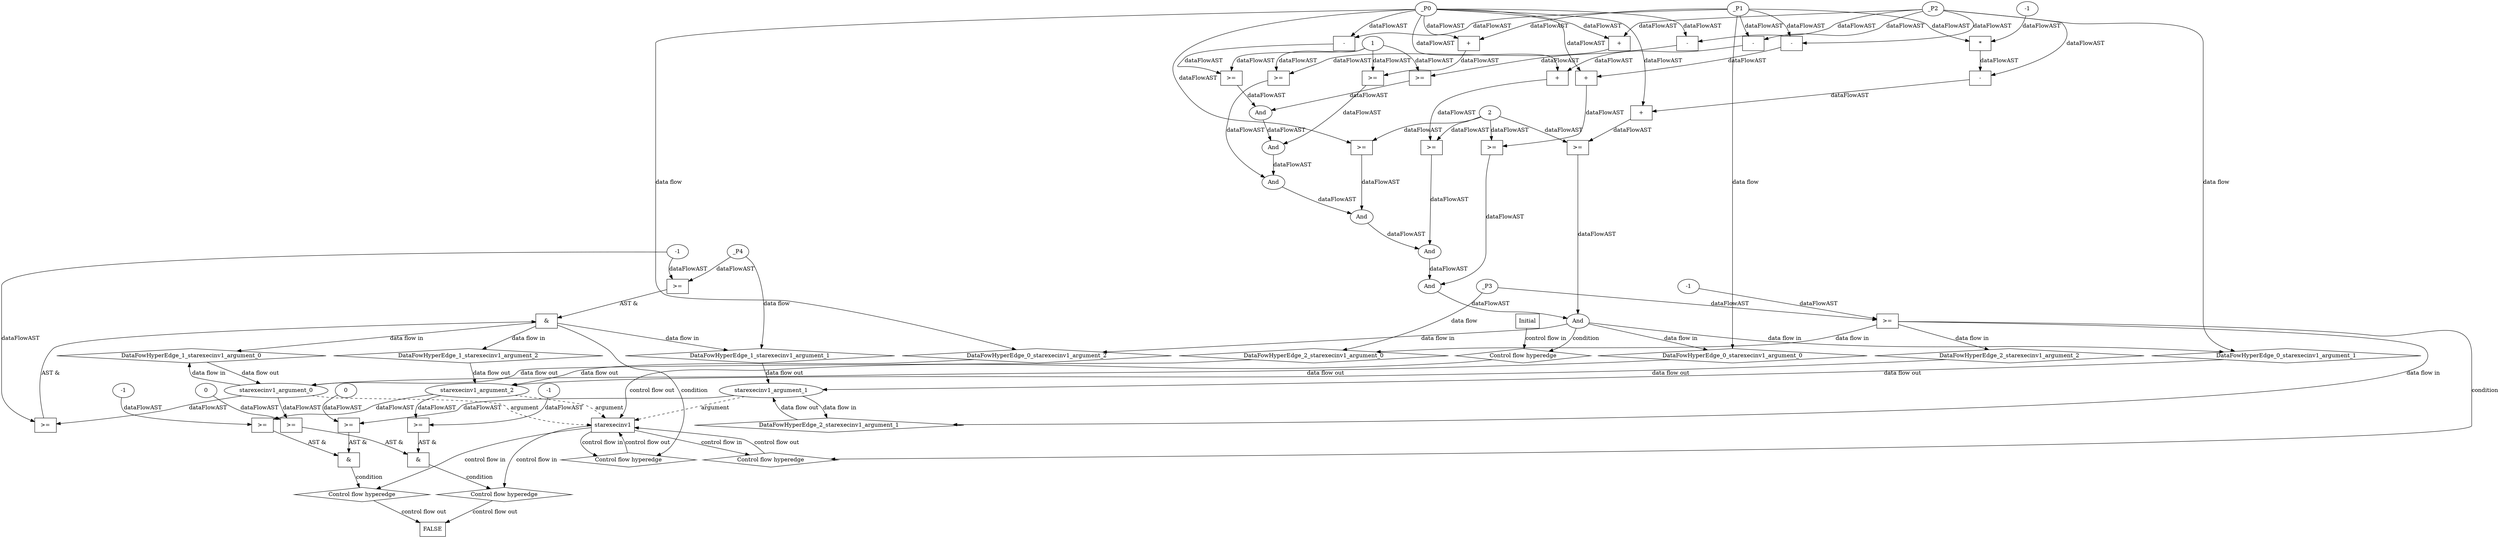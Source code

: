 digraph dag {
"starexecinv1" [label="starexecinv1" nodeName="starexecinv1" class=cfn  shape="rect"];
FALSE [label="FALSE" nodeName=FALSE class=cfn  shape="rect"];
Initial [label="Initial" nodeName=Initial class=cfn  shape="rect"];
ControlFowHyperEdge_0 [label="Control flow hyperedge" nodeName=ControlFowHyperEdge_0 class=controlFlowHyperEdge shape="diamond"];
"Initial" -> ControlFowHyperEdge_0 [label="control flow in"]
ControlFowHyperEdge_0 -> "starexecinv1" [label="control flow out"]
ControlFowHyperEdge_1 [label="Control flow hyperedge" nodeName=ControlFowHyperEdge_1 class=controlFlowHyperEdge shape="diamond"];
"starexecinv1" -> ControlFowHyperEdge_1 [label="control flow in"]
ControlFowHyperEdge_1 -> "starexecinv1" [label="control flow out"]
ControlFowHyperEdge_2 [label="Control flow hyperedge" nodeName=ControlFowHyperEdge_2 class=controlFlowHyperEdge shape="diamond"];
"starexecinv1" -> ControlFowHyperEdge_2 [label="control flow in"]
ControlFowHyperEdge_2 -> "starexecinv1" [label="control flow out"]
ControlFowHyperEdge_3 [label="Control flow hyperedge" nodeName=ControlFowHyperEdge_3 class=controlFlowHyperEdge shape="diamond"];
"starexecinv1" -> ControlFowHyperEdge_3 [label="control flow in"]
ControlFowHyperEdge_3 -> "FALSE" [label="control flow out"]
ControlFowHyperEdge_4 [label="Control flow hyperedge" nodeName=ControlFowHyperEdge_4 class=controlFlowHyperEdge shape="diamond"];
"starexecinv1" -> ControlFowHyperEdge_4 [label="control flow in"]
ControlFowHyperEdge_4 -> "FALSE" [label="control flow out"]
"starexecinv1_argument_0" [label="starexecinv1_argument_0" nodeName=argument0 class=argument  head="starexecinv1" shape="oval"];
"starexecinv1_argument_0" -> "starexecinv1"[label="argument" style="dashed"]
"starexecinv1_argument_1" [label="starexecinv1_argument_1" nodeName=argument1 class=argument  head="starexecinv1" shape="oval"];
"starexecinv1_argument_1" -> "starexecinv1"[label="argument" style="dashed"]
"starexecinv1_argument_2" [label="starexecinv1_argument_2" nodeName=argument2 class=argument  head="starexecinv1" shape="oval"];
"starexecinv1_argument_2" -> "starexecinv1"[label="argument" style="dashed"]

"xxxstarexecinv1___Initial_0xxxguard_0_node_0" [label="And" nodeName="xxxstarexecinv1___Initial_0xxxguard_0_node_0" class=Operator ];
"xxxstarexecinv1___Initial_0xxxguard_0_node_1" [label="And" nodeName="xxxstarexecinv1___Initial_0xxxguard_0_node_1" class=Operator ];
"xxxstarexecinv1___Initial_0xxxguard_0_node_2" [label="And" nodeName="xxxstarexecinv1___Initial_0xxxguard_0_node_2" class=Operator ];
"xxxstarexecinv1___Initial_0xxxguard_0_node_3" [label="And" nodeName="xxxstarexecinv1___Initial_0xxxguard_0_node_3" class=Operator ];
"xxxstarexecinv1___Initial_0xxxguard_0_node_4" [label="And" nodeName="xxxstarexecinv1___Initial_0xxxguard_0_node_4" class=Operator ];
"xxxstarexecinv1___Initial_0xxxguard_0_node_5" [label="And" nodeName="xxxstarexecinv1___Initial_0xxxguard_0_node_5" class=Operator ];
"xxxstarexecinv1___Initial_0xxxguard_0_node_6" [label="And" nodeName="xxxstarexecinv1___Initial_0xxxguard_0_node_6" class=Operator ];
"xxxstarexecinv1___Initial_0xxxguard_0_node_7" [label=">=" nodeName="xxxstarexecinv1___Initial_0xxxguard_0_node_7" class=Operator  shape="rect"];
"xxxstarexecinv1___Initial_0xxxguard_0_node_8" [label="-" nodeName="xxxstarexecinv1___Initial_0xxxguard_0_node_8" class= Operator shape="rect"];
"xxxstarexecinv1___Initial_0xxxguard_0_node_11" [label="1" nodeName="xxxstarexecinv1___Initial_0xxxguard_0_node_11" class=Literal ];
"xxxstarexecinv1___Initial_0xxxguard_0_node_12" [label=">=" nodeName="xxxstarexecinv1___Initial_0xxxguard_0_node_12" class=Operator  shape="rect"];
"xxxstarexecinv1___Initial_0xxxguard_0_node_13" [label="-" nodeName="xxxstarexecinv1___Initial_0xxxguard_0_node_13" class= Operator shape="rect"];
"xxxstarexecinv1___Initial_0xxxguard_0_node_17" [label=">=" nodeName="xxxstarexecinv1___Initial_0xxxguard_0_node_17" class=Operator  shape="rect"];
"xxxstarexecinv1___Initial_0xxxguard_0_node_18" [label="+" nodeName="xxxstarexecinv1___Initial_0xxxguard_0_node_18" class= Operator shape="rect"];
"xxxstarexecinv1___Initial_0xxxguard_0_node_22" [label=">=" nodeName="xxxstarexecinv1___Initial_0xxxguard_0_node_22" class=Operator  shape="rect"];
"xxxstarexecinv1___Initial_0xxxguard_0_node_23" [label="+" nodeName="xxxstarexecinv1___Initial_0xxxguard_0_node_23" class= Operator shape="rect"];
"xxxstarexecinv1___Initial_0xxxguard_0_node_27" [label=">=" nodeName="xxxstarexecinv1___Initial_0xxxguard_0_node_27" class=Operator  shape="rect"];
"xxxstarexecinv1___Initial_0xxxguard_0_node_29" [label="2" nodeName="xxxstarexecinv1___Initial_0xxxguard_0_node_29" class=Literal ];
"xxxstarexecinv1___Initial_0xxxguard_0_node_30" [label=">=" nodeName="xxxstarexecinv1___Initial_0xxxguard_0_node_30" class=Operator  shape="rect"];
"xxxstarexecinv1___Initial_0xxxguard_0_node_31" [label="+" nodeName="xxxstarexecinv1___Initial_0xxxguard_0_node_31" class= Operator shape="rect"];
"xxxstarexecinv1___Initial_0xxxguard_0_node_33" [label="-" nodeName="xxxstarexecinv1___Initial_0xxxguard_0_node_33" class= Operator shape="rect"];
"xxxstarexecinv1___Initial_0xxxguard_0_node_37" [label=">=" nodeName="xxxstarexecinv1___Initial_0xxxguard_0_node_37" class=Operator  shape="rect"];
"xxxstarexecinv1___Initial_0xxxguard_0_node_38" [label="+" nodeName="xxxstarexecinv1___Initial_0xxxguard_0_node_38" class= Operator shape="rect"];
"xxxstarexecinv1___Initial_0xxxguard_0_node_40" [label="-" nodeName="xxxstarexecinv1___Initial_0xxxguard_0_node_40" class= Operator shape="rect"];
"xxxstarexecinv1___Initial_0xxxguard_0_node_44" [label=">=" nodeName="xxxstarexecinv1___Initial_0xxxguard_0_node_44" class=Operator  shape="rect"];
"xxxstarexecinv1___Initial_0xxxguard_0_node_45" [label="+" nodeName="xxxstarexecinv1___Initial_0xxxguard_0_node_45" class= Operator shape="rect"];
"xxxstarexecinv1___Initial_0xxxguard_0_node_47" [label="-" nodeName="xxxstarexecinv1___Initial_0xxxguard_0_node_47" class= Operator shape="rect"];
"xxxstarexecinv1___Initial_0xxxguard_0_node_48" [label="*" nodeName="xxxstarexecinv1___Initial_0xxxguard_0_node_48" class=Operator  shape="rect"];
"xxxstarexecinv1___Initial_0xxxguard_0_node_49" [label="-1" nodeName="xxxstarexecinv1___Initial_0xxxguard_0_node_49" class=Coeff ];
"xxxstarexecinv1___Initial_0xxxguard_0_node_1" -> "xxxstarexecinv1___Initial_0xxxguard_0_node_0"[label="dataFlowAST"]
"xxxstarexecinv1___Initial_0xxxguard_0_node_44" -> "xxxstarexecinv1___Initial_0xxxguard_0_node_0"[label="dataFlowAST"]
"xxxstarexecinv1___Initial_0xxxguard_0_node_2" -> "xxxstarexecinv1___Initial_0xxxguard_0_node_1"[label="dataFlowAST"]
"xxxstarexecinv1___Initial_0xxxguard_0_node_37" -> "xxxstarexecinv1___Initial_0xxxguard_0_node_1"[label="dataFlowAST"]
"xxxstarexecinv1___Initial_0xxxguard_0_node_3" -> "xxxstarexecinv1___Initial_0xxxguard_0_node_2"[label="dataFlowAST"]
"xxxstarexecinv1___Initial_0xxxguard_0_node_30" -> "xxxstarexecinv1___Initial_0xxxguard_0_node_2"[label="dataFlowAST"]
"xxxstarexecinv1___Initial_0xxxguard_0_node_4" -> "xxxstarexecinv1___Initial_0xxxguard_0_node_3"[label="dataFlowAST"]
"xxxstarexecinv1___Initial_0xxxguard_0_node_27" -> "xxxstarexecinv1___Initial_0xxxguard_0_node_3"[label="dataFlowAST"]
"xxxstarexecinv1___Initial_0xxxguard_0_node_5" -> "xxxstarexecinv1___Initial_0xxxguard_0_node_4"[label="dataFlowAST"]
"xxxstarexecinv1___Initial_0xxxguard_0_node_22" -> "xxxstarexecinv1___Initial_0xxxguard_0_node_4"[label="dataFlowAST"]
"xxxstarexecinv1___Initial_0xxxguard_0_node_6" -> "xxxstarexecinv1___Initial_0xxxguard_0_node_5"[label="dataFlowAST"]
"xxxstarexecinv1___Initial_0xxxguard_0_node_17" -> "xxxstarexecinv1___Initial_0xxxguard_0_node_5"[label="dataFlowAST"]
"xxxstarexecinv1___Initial_0xxxguard_0_node_7" -> "xxxstarexecinv1___Initial_0xxxguard_0_node_6"[label="dataFlowAST"]
"xxxstarexecinv1___Initial_0xxxguard_0_node_12" -> "xxxstarexecinv1___Initial_0xxxguard_0_node_6"[label="dataFlowAST"]
"xxxstarexecinv1___Initial_0xxxguard_0_node_8" -> "xxxstarexecinv1___Initial_0xxxguard_0_node_7"[label="dataFlowAST"]
"xxxstarexecinv1___Initial_0xxxguard_0_node_11" -> "xxxstarexecinv1___Initial_0xxxguard_0_node_7"[label="dataFlowAST"]
"xxxstarexecinv1___Initial_0xxxdataFlow2_node_0" -> "xxxstarexecinv1___Initial_0xxxguard_0_node_8"[label="dataFlowAST"]
"xxxstarexecinv1___Initial_0xxxdataFlow_0_node_0" -> "xxxstarexecinv1___Initial_0xxxguard_0_node_8"[label="dataFlowAST"]
"xxxstarexecinv1___Initial_0xxxguard_0_node_13" -> "xxxstarexecinv1___Initial_0xxxguard_0_node_12"[label="dataFlowAST"]
"xxxstarexecinv1___Initial_0xxxguard_0_node_11" -> "xxxstarexecinv1___Initial_0xxxguard_0_node_12"[label="dataFlowAST"]
"xxxstarexecinv1___Initial_0xxxdataFlow2_node_0" -> "xxxstarexecinv1___Initial_0xxxguard_0_node_13"[label="dataFlowAST"]
"xxxstarexecinv1___Initial_0xxxdataFlow1_node_0" -> "xxxstarexecinv1___Initial_0xxxguard_0_node_13"[label="dataFlowAST"]
"xxxstarexecinv1___Initial_0xxxguard_0_node_18" -> "xxxstarexecinv1___Initial_0xxxguard_0_node_17"[label="dataFlowAST"]
"xxxstarexecinv1___Initial_0xxxguard_0_node_11" -> "xxxstarexecinv1___Initial_0xxxguard_0_node_17"[label="dataFlowAST"]
"xxxstarexecinv1___Initial_0xxxdataFlow2_node_0" -> "xxxstarexecinv1___Initial_0xxxguard_0_node_18"[label="dataFlowAST"]
"xxxstarexecinv1___Initial_0xxxdataFlow_0_node_0" -> "xxxstarexecinv1___Initial_0xxxguard_0_node_18"[label="dataFlowAST"]
"xxxstarexecinv1___Initial_0xxxguard_0_node_23" -> "xxxstarexecinv1___Initial_0xxxguard_0_node_22"[label="dataFlowAST"]
"xxxstarexecinv1___Initial_0xxxguard_0_node_11" -> "xxxstarexecinv1___Initial_0xxxguard_0_node_22"[label="dataFlowAST"]
"xxxstarexecinv1___Initial_0xxxdataFlow2_node_0" -> "xxxstarexecinv1___Initial_0xxxguard_0_node_23"[label="dataFlowAST"]
"xxxstarexecinv1___Initial_0xxxdataFlow1_node_0" -> "xxxstarexecinv1___Initial_0xxxguard_0_node_23"[label="dataFlowAST"]
"xxxstarexecinv1___Initial_0xxxdataFlow2_node_0" -> "xxxstarexecinv1___Initial_0xxxguard_0_node_27"[label="dataFlowAST"]
"xxxstarexecinv1___Initial_0xxxguard_0_node_29" -> "xxxstarexecinv1___Initial_0xxxguard_0_node_27"[label="dataFlowAST"]
"xxxstarexecinv1___Initial_0xxxguard_0_node_31" -> "xxxstarexecinv1___Initial_0xxxguard_0_node_30"[label="dataFlowAST"]
"xxxstarexecinv1___Initial_0xxxguard_0_node_29" -> "xxxstarexecinv1___Initial_0xxxguard_0_node_30"[label="dataFlowAST"]
"xxxstarexecinv1___Initial_0xxxdataFlow2_node_0" -> "xxxstarexecinv1___Initial_0xxxguard_0_node_31"[label="dataFlowAST"]
"xxxstarexecinv1___Initial_0xxxguard_0_node_33" -> "xxxstarexecinv1___Initial_0xxxguard_0_node_31"[label="dataFlowAST"]
"xxxstarexecinv1___Initial_0xxxdataFlow1_node_0" -> "xxxstarexecinv1___Initial_0xxxguard_0_node_33"[label="dataFlowAST"]
"xxxstarexecinv1___Initial_0xxxdataFlow_0_node_0" -> "xxxstarexecinv1___Initial_0xxxguard_0_node_33"[label="dataFlowAST"]
"xxxstarexecinv1___Initial_0xxxguard_0_node_38" -> "xxxstarexecinv1___Initial_0xxxguard_0_node_37"[label="dataFlowAST"]
"xxxstarexecinv1___Initial_0xxxguard_0_node_29" -> "xxxstarexecinv1___Initial_0xxxguard_0_node_37"[label="dataFlowAST"]
"xxxstarexecinv1___Initial_0xxxdataFlow2_node_0" -> "xxxstarexecinv1___Initial_0xxxguard_0_node_38"[label="dataFlowAST"]
"xxxstarexecinv1___Initial_0xxxguard_0_node_40" -> "xxxstarexecinv1___Initial_0xxxguard_0_node_38"[label="dataFlowAST"]
"xxxstarexecinv1___Initial_0xxxdataFlow_0_node_0" -> "xxxstarexecinv1___Initial_0xxxguard_0_node_40"[label="dataFlowAST"]
"xxxstarexecinv1___Initial_0xxxdataFlow1_node_0" -> "xxxstarexecinv1___Initial_0xxxguard_0_node_40"[label="dataFlowAST"]
"xxxstarexecinv1___Initial_0xxxguard_0_node_45" -> "xxxstarexecinv1___Initial_0xxxguard_0_node_44"[label="dataFlowAST"]
"xxxstarexecinv1___Initial_0xxxguard_0_node_29" -> "xxxstarexecinv1___Initial_0xxxguard_0_node_44"[label="dataFlowAST"]
"xxxstarexecinv1___Initial_0xxxdataFlow2_node_0" -> "xxxstarexecinv1___Initial_0xxxguard_0_node_45"[label="dataFlowAST"]
"xxxstarexecinv1___Initial_0xxxguard_0_node_47" -> "xxxstarexecinv1___Initial_0xxxguard_0_node_45"[label="dataFlowAST"]
"xxxstarexecinv1___Initial_0xxxguard_0_node_48" -> "xxxstarexecinv1___Initial_0xxxguard_0_node_47"[label="dataFlowAST"]
"xxxstarexecinv1___Initial_0xxxdataFlow1_node_0" -> "xxxstarexecinv1___Initial_0xxxguard_0_node_47"[label="dataFlowAST"]
"xxxstarexecinv1___Initial_0xxxguard_0_node_49" -> "xxxstarexecinv1___Initial_0xxxguard_0_node_48"[label="dataFlowAST"]
"xxxstarexecinv1___Initial_0xxxdataFlow_0_node_0" -> "xxxstarexecinv1___Initial_0xxxguard_0_node_48"[label="dataFlowAST"]

"xxxstarexecinv1___Initial_0xxxguard_0_node_0" -> "ControlFowHyperEdge_0" [label="condition"];
"xxxstarexecinv1___Initial_0xxxdataFlow_0_node_0" [label="_P1" nodeName="xxxstarexecinv1___Initial_0xxxdataFlow_0_node_0" class=Constant ];

"xxxstarexecinv1___Initial_0xxxdataFlow_0_node_0" -> "DataFowHyperEdge_0_starexecinv1_argument_0" [label="data flow"];
"xxxstarexecinv1___Initial_0xxxdataFlow1_node_0" [label="_P2" nodeName="xxxstarexecinv1___Initial_0xxxdataFlow1_node_0" class=Constant ];

"xxxstarexecinv1___Initial_0xxxdataFlow1_node_0" -> "DataFowHyperEdge_0_starexecinv1_argument_1" [label="data flow"];
"xxxstarexecinv1___Initial_0xxxdataFlow2_node_0" [label="_P0" nodeName="xxxstarexecinv1___Initial_0xxxdataFlow2_node_0" class=Constant ];

"xxxstarexecinv1___Initial_0xxxdataFlow2_node_0" -> "DataFowHyperEdge_0_starexecinv1_argument_2" [label="data flow"];
"xxxstarexecinv1___starexecinv1_1xxx_and" [label="&" nodeName="xxxstarexecinv1___starexecinv1_1xxx_and" class=Operator shape="rect"];
"xxxstarexecinv1___starexecinv1_1xxxguard_0_node_0" [label=">=" nodeName="xxxstarexecinv1___starexecinv1_1xxxguard_0_node_0" class=Operator  shape="rect"];
"xxxstarexecinv1___starexecinv1_1xxxguard_0_node_2" [label="-1" nodeName="xxxstarexecinv1___starexecinv1_1xxxguard_0_node_2" class=Literal ];
"xxxstarexecinv1___starexecinv1_1xxxdataFlow_0_node_0" -> "xxxstarexecinv1___starexecinv1_1xxxguard_0_node_0"[label="dataFlowAST"]
"xxxstarexecinv1___starexecinv1_1xxxguard_0_node_2" -> "xxxstarexecinv1___starexecinv1_1xxxguard_0_node_0"[label="dataFlowAST"]

"xxxstarexecinv1___starexecinv1_1xxxguard_0_node_0" -> "xxxstarexecinv1___starexecinv1_1xxx_and" [label="AST &"];
"xxxstarexecinv1___starexecinv1_1xxxguard1_node_0" [label=">=" nodeName="xxxstarexecinv1___starexecinv1_1xxxguard1_node_0" class=Operator  shape="rect"];
"xxxstarexecinv1___starexecinv1_1xxxguard_0_node_2" -> "xxxstarexecinv1___starexecinv1_1xxxguard1_node_0"[label="dataFlowAST"]
"starexecinv1_argument_0" -> "xxxstarexecinv1___starexecinv1_1xxxguard1_node_0"[label="dataFlowAST"]

"xxxstarexecinv1___starexecinv1_1xxxguard1_node_0" -> "xxxstarexecinv1___starexecinv1_1xxx_and" [label="AST &"];
"xxxstarexecinv1___starexecinv1_1xxx_and" -> "ControlFowHyperEdge_1" [label="condition"];
"xxxstarexecinv1___starexecinv1_1xxxdataFlow_0_node_0" [label="_P4" nodeName="xxxstarexecinv1___starexecinv1_1xxxdataFlow_0_node_0" class=Constant ];

"xxxstarexecinv1___starexecinv1_1xxxdataFlow_0_node_0" -> "DataFowHyperEdge_1_starexecinv1_argument_1" [label="data flow"];
"xxxstarexecinv1___starexecinv1_2xxxguard_0_node_0" [label=">=" nodeName="xxxstarexecinv1___starexecinv1_2xxxguard_0_node_0" class=Operator  shape="rect"];
"xxxstarexecinv1___starexecinv1_2xxxguard_0_node_2" [label="-1" nodeName="xxxstarexecinv1___starexecinv1_2xxxguard_0_node_2" class=Literal ];
"xxxstarexecinv1___starexecinv1_2xxxdataFlow_0_node_0" -> "xxxstarexecinv1___starexecinv1_2xxxguard_0_node_0"[label="dataFlowAST"]
"xxxstarexecinv1___starexecinv1_2xxxguard_0_node_2" -> "xxxstarexecinv1___starexecinv1_2xxxguard_0_node_0"[label="dataFlowAST"]

"xxxstarexecinv1___starexecinv1_2xxxguard_0_node_0" -> "ControlFowHyperEdge_2" [label="condition"];
"xxxstarexecinv1___starexecinv1_2xxxdataFlow_0_node_0" [label="_P3" nodeName="xxxstarexecinv1___starexecinv1_2xxxdataFlow_0_node_0" class=Constant ];

"xxxstarexecinv1___starexecinv1_2xxxdataFlow_0_node_0" -> "DataFowHyperEdge_2_starexecinv1_argument_0" [label="data flow"];
"xxxFALSE___starexecinv1_3xxx_and" [label="&" nodeName="xxxFALSE___starexecinv1_3xxx_and" class=Operator shape="rect"];
"xxxFALSE___starexecinv1_3xxxguard_0_node_0" [label=">=" nodeName="xxxFALSE___starexecinv1_3xxxguard_0_node_0" class=Operator  shape="rect"];
"xxxFALSE___starexecinv1_3xxxguard_0_node_1" [label="-1" nodeName="xxxFALSE___starexecinv1_3xxxguard_0_node_1" class=Literal ];
"xxxFALSE___starexecinv1_3xxxguard_0_node_1" -> "xxxFALSE___starexecinv1_3xxxguard_0_node_0"[label="dataFlowAST"]
"starexecinv1_argument_2" -> "xxxFALSE___starexecinv1_3xxxguard_0_node_0"[label="dataFlowAST"]

"xxxFALSE___starexecinv1_3xxxguard_0_node_0" -> "xxxFALSE___starexecinv1_3xxx_and" [label="AST &"];
"xxxFALSE___starexecinv1_3xxxguard1_node_0" [label=">=" nodeName="xxxFALSE___starexecinv1_3xxxguard1_node_0" class=Operator  shape="rect"];
"xxxFALSE___starexecinv1_3xxxguard1_node_2" [label="0" nodeName="xxxFALSE___starexecinv1_3xxxguard1_node_2" class=Literal ];
"starexecinv1_argument_1" -> "xxxFALSE___starexecinv1_3xxxguard1_node_0"[label="dataFlowAST"]
"xxxFALSE___starexecinv1_3xxxguard1_node_2" -> "xxxFALSE___starexecinv1_3xxxguard1_node_0"[label="dataFlowAST"]

"xxxFALSE___starexecinv1_3xxxguard1_node_0" -> "xxxFALSE___starexecinv1_3xxx_and" [label="AST &"];
"xxxFALSE___starexecinv1_3xxx_and" -> "ControlFowHyperEdge_3" [label="condition"];
"xxxFALSE___starexecinv1_4xxx_and" [label="&" nodeName="xxxFALSE___starexecinv1_4xxx_and" class=Operator shape="rect"];
"xxxFALSE___starexecinv1_4xxxguard_0_node_0" [label=">=" nodeName="xxxFALSE___starexecinv1_4xxxguard_0_node_0" class=Operator  shape="rect"];
"xxxFALSE___starexecinv1_4xxxguard_0_node_1" [label="-1" nodeName="xxxFALSE___starexecinv1_4xxxguard_0_node_1" class=Literal ];
"xxxFALSE___starexecinv1_4xxxguard_0_node_1" -> "xxxFALSE___starexecinv1_4xxxguard_0_node_0"[label="dataFlowAST"]
"starexecinv1_argument_2" -> "xxxFALSE___starexecinv1_4xxxguard_0_node_0"[label="dataFlowAST"]

"xxxFALSE___starexecinv1_4xxxguard_0_node_0" -> "xxxFALSE___starexecinv1_4xxx_and" [label="AST &"];
"xxxFALSE___starexecinv1_4xxxguard1_node_0" [label=">=" nodeName="xxxFALSE___starexecinv1_4xxxguard1_node_0" class=Operator  shape="rect"];
"xxxFALSE___starexecinv1_4xxxguard1_node_2" [label="0" nodeName="xxxFALSE___starexecinv1_4xxxguard1_node_2" class=Literal ];
"starexecinv1_argument_0" -> "xxxFALSE___starexecinv1_4xxxguard1_node_0"[label="dataFlowAST"]
"xxxFALSE___starexecinv1_4xxxguard1_node_2" -> "xxxFALSE___starexecinv1_4xxxguard1_node_0"[label="dataFlowAST"]

"xxxFALSE___starexecinv1_4xxxguard1_node_0" -> "xxxFALSE___starexecinv1_4xxx_and" [label="AST &"];
"xxxFALSE___starexecinv1_4xxx_and" -> "ControlFowHyperEdge_4" [label="condition"];
"DataFowHyperEdge_0_starexecinv1_argument_0" [label="DataFowHyperEdge_0_starexecinv1_argument_0" nodeName="DataFowHyperEdge_0_starexecinv1_argument_0" class=DataFlowHyperedge shape="diamond"];
"DataFowHyperEdge_0_starexecinv1_argument_0" -> "starexecinv1_argument_0"[label="data flow out"]
"xxxstarexecinv1___Initial_0xxxguard_0_node_0" -> "DataFowHyperEdge_0_starexecinv1_argument_0"[label="data flow in"]
"DataFowHyperEdge_0_starexecinv1_argument_1" [label="DataFowHyperEdge_0_starexecinv1_argument_1" nodeName="DataFowHyperEdge_0_starexecinv1_argument_1" class=DataFlowHyperedge shape="diamond"];
"DataFowHyperEdge_0_starexecinv1_argument_1" -> "starexecinv1_argument_1"[label="data flow out"]
"xxxstarexecinv1___Initial_0xxxguard_0_node_0" -> "DataFowHyperEdge_0_starexecinv1_argument_1"[label="data flow in"]
"DataFowHyperEdge_0_starexecinv1_argument_2" [label="DataFowHyperEdge_0_starexecinv1_argument_2" nodeName="DataFowHyperEdge_0_starexecinv1_argument_2" class=DataFlowHyperedge shape="diamond"];
"DataFowHyperEdge_0_starexecinv1_argument_2" -> "starexecinv1_argument_2"[label="data flow out"]
"xxxstarexecinv1___Initial_0xxxguard_0_node_0" -> "DataFowHyperEdge_0_starexecinv1_argument_2"[label="data flow in"]
"DataFowHyperEdge_1_starexecinv1_argument_0" [label="DataFowHyperEdge_1_starexecinv1_argument_0" nodeName="DataFowHyperEdge_1_starexecinv1_argument_0" class=DataFlowHyperedge shape="diamond"];
"DataFowHyperEdge_1_starexecinv1_argument_0" -> "starexecinv1_argument_0"[label="data flow out"]
"xxxstarexecinv1___starexecinv1_1xxx_and" -> "DataFowHyperEdge_1_starexecinv1_argument_0"[label="data flow in"]
"DataFowHyperEdge_1_starexecinv1_argument_1" [label="DataFowHyperEdge_1_starexecinv1_argument_1" nodeName="DataFowHyperEdge_1_starexecinv1_argument_1" class=DataFlowHyperedge shape="diamond"];
"DataFowHyperEdge_1_starexecinv1_argument_1" -> "starexecinv1_argument_1"[label="data flow out"]
"xxxstarexecinv1___starexecinv1_1xxx_and" -> "DataFowHyperEdge_1_starexecinv1_argument_1"[label="data flow in"]
"DataFowHyperEdge_1_starexecinv1_argument_2" [label="DataFowHyperEdge_1_starexecinv1_argument_2" nodeName="DataFowHyperEdge_1_starexecinv1_argument_2" class=DataFlowHyperedge shape="diamond"];
"DataFowHyperEdge_1_starexecinv1_argument_2" -> "starexecinv1_argument_2"[label="data flow out"]
"xxxstarexecinv1___starexecinv1_1xxx_and" -> "DataFowHyperEdge_1_starexecinv1_argument_2"[label="data flow in"]
"DataFowHyperEdge_2_starexecinv1_argument_0" [label="DataFowHyperEdge_2_starexecinv1_argument_0" nodeName="DataFowHyperEdge_2_starexecinv1_argument_0" class=DataFlowHyperedge shape="diamond"];
"DataFowHyperEdge_2_starexecinv1_argument_0" -> "starexecinv1_argument_0"[label="data flow out"]
"xxxstarexecinv1___starexecinv1_2xxxguard_0_node_0" -> "DataFowHyperEdge_2_starexecinv1_argument_0"[label="data flow in"]
"DataFowHyperEdge_2_starexecinv1_argument_1" [label="DataFowHyperEdge_2_starexecinv1_argument_1" nodeName="DataFowHyperEdge_2_starexecinv1_argument_1" class=DataFlowHyperedge shape="diamond"];
"DataFowHyperEdge_2_starexecinv1_argument_1" -> "starexecinv1_argument_1"[label="data flow out"]
"xxxstarexecinv1___starexecinv1_2xxxguard_0_node_0" -> "DataFowHyperEdge_2_starexecinv1_argument_1"[label="data flow in"]
"DataFowHyperEdge_2_starexecinv1_argument_2" [label="DataFowHyperEdge_2_starexecinv1_argument_2" nodeName="DataFowHyperEdge_2_starexecinv1_argument_2" class=DataFlowHyperedge shape="diamond"];
"DataFowHyperEdge_2_starexecinv1_argument_2" -> "starexecinv1_argument_2"[label="data flow out"]
"xxxstarexecinv1___starexecinv1_2xxxguard_0_node_0" -> "DataFowHyperEdge_2_starexecinv1_argument_2"[label="data flow in"]
"starexecinv1_argument_0" -> "DataFowHyperEdge_1_starexecinv1_argument_0"[label="data flow in"]
"starexecinv1_argument_1" -> "DataFowHyperEdge_2_starexecinv1_argument_1"[label="data flow in"]




}
